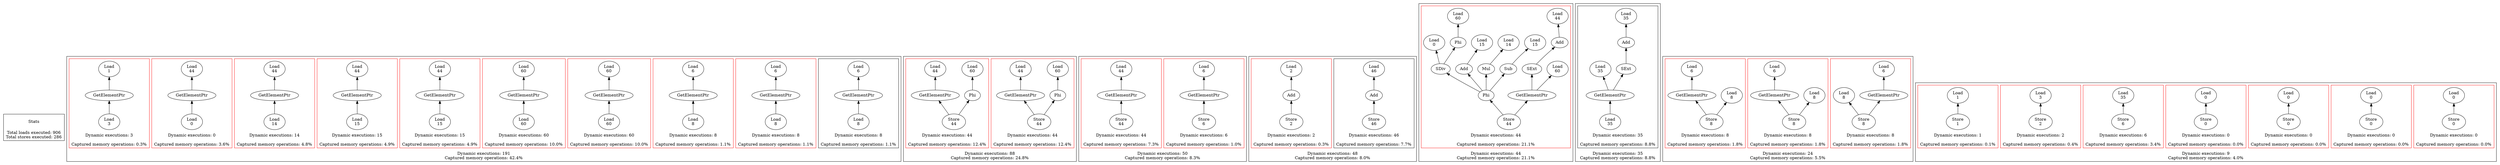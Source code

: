 strict digraph {
rankdir=BT
subgraph {
Stats [shape=plaintext]
cluster=true
label="Total loads executed: 906\nTotal stores executed: 286"
}
subgraph {
subgraph {
{
rank=min
"0_0_209" [label="Load\n8"]
}
"0_0_208" [label="GetElementPtr"]
"0_0_209" -> "0_0_208"
"0_0_202" [label="Load\n6"]
"0_0_208" -> "0_0_202"
cluster=true
label="Dynamic executions: 8\n\nCaptured memory operations: 1.1%"
}
subgraph {
"0_1_212" [label="GetElementPtr"]
"0_1_202" [label="Load\n6"]
"0_1_212" -> "0_1_202"
{
rank=min
"0_1_213" [label="Load\n8"]
}
"0_1_213" -> "0_1_212"
cluster=true
label="Dynamic executions: 8\n\nCaptured memory operations: 1.1%"
color=red
}
subgraph {
{
rank=min
"0_2_217" [label="Load\n8"]
}
"0_2_216" [label="GetElementPtr"]
"0_2_217" -> "0_2_216"
"0_2_202" [label="Load\n6"]
"0_2_216" -> "0_2_202"
cluster=true
label="Dynamic executions: 8\n\nCaptured memory operations: 1.1%"
color=red
}
subgraph {
{
rank=min
"0_3_257" [label="Load\n60"]
}
"0_3_256" [label="GetElementPtr"]
"0_3_257" -> "0_3_256"
"0_3_255" [label="Load\n60"]
"0_3_256" -> "0_3_255"
cluster=true
label="Dynamic executions: 60\n\nCaptured memory operations: 10.0%"
color=red
}
subgraph {
"0_4_258" [label="GetElementPtr"]
"0_4_255" [label="Load\n60"]
"0_4_258" -> "0_4_255"
{
rank=min
"0_4_259" [label="Load\n60"]
}
"0_4_259" -> "0_4_258"
cluster=true
label="Dynamic executions: 60\n\nCaptured memory operations: 10.0%"
color=red
}
subgraph {
"0_5_288" [label="GetElementPtr"]
"0_5_280" [label="Load\n44"]
"0_5_288" -> "0_5_280"
{
rank=min
"0_5_289" [label="Load\n15"]
}
"0_5_289" -> "0_5_288"
cluster=true
label="Dynamic executions: 15\n\nCaptured memory operations: 4.9%"
color=red
}
subgraph {
"0_6_292" [label="GetElementPtr"]
"0_6_280" [label="Load\n44"]
"0_6_292" -> "0_6_280"
{
rank=min
"0_6_293" [label="Load\n15"]
}
"0_6_293" -> "0_6_292"
cluster=true
label="Dynamic executions: 15\n\nCaptured memory operations: 4.9%"
color=red
}
subgraph {
{
rank=min
"0_7_297" [label="Load\n14"]
}
"0_7_296" [label="GetElementPtr"]
"0_7_297" -> "0_7_296"
"0_7_280" [label="Load\n44"]
"0_7_296" -> "0_7_280"
cluster=true
label="Dynamic executions: 14\n\nCaptured memory operations: 4.8%"
color=red
}
subgraph {
"0_8_300" [label="GetElementPtr"]
"0_8_280" [label="Load\n44"]
"0_8_300" -> "0_8_280"
{
rank=min
"0_8_301" [label="Load\n0"]
}
"0_8_301" -> "0_8_300"
cluster=true
label="Dynamic executions: 0\n\nCaptured memory operations: 3.6%"
color=red
}
subgraph {
"0_9_335" [label="GetElementPtr"]
"0_9_329" [label="Load\n1"]
"0_9_335" -> "0_9_329"
{
rank=min
"0_9_336" [label="Load\n3"]
}
"0_9_336" -> "0_9_335"
cluster=true
label="Dynamic executions: 3\n\nCaptured memory operations: 0.3%"
color=red
}
cluster=true
label="Dynamic executions: 191\nCaptured memory operations: 42.4%"
}
subgraph {
subgraph {
{
rank=min
"1_0_282" [label="Store\n44"]
}
"1_0_281" [label="GetElementPtr"]
"1_0_282" -> "1_0_281"
"1_0_277" [label="Phi"]
"1_0_257" [label="Load\n60"]
"1_0_277" -> "1_0_257"
"1_0_282" -> "1_0_277"
"1_0_280" [label="Load\n44"]
"1_0_281" -> "1_0_280"
cluster=true
label="Dynamic executions: 44\n\nCaptured memory operations: 12.4%"
color=red
}
subgraph {
{
rank=min
"1_1_284" [label="Store\n44"]
}
"1_1_283" [label="GetElementPtr"]
"1_1_284" -> "1_1_283"
"1_1_278" [label="Phi"]
"1_1_284" -> "1_1_278"
"1_1_280" [label="Load\n44"]
"1_1_283" -> "1_1_280"
"1_1_259" [label="Load\n60"]
"1_1_278" -> "1_1_259"
cluster=true
label="Dynamic executions: 44\n\nCaptured memory operations: 12.4%"
color=red
}
cluster=true
label="Dynamic executions: 88\nCaptured memory operations: 24.8%"
}
subgraph {
subgraph {
{
rank=min
"2_0_225" [label="Store\n6"]
}
"2_0_224" [label="GetElementPtr"]
"2_0_225" -> "2_0_224"
"2_0_201" [label="Load\n6"]
"2_0_224" -> "2_0_201"
cluster=true
label="Dynamic executions: 6\n\nCaptured memory operations: 1.0%"
color=red
}
subgraph {
{
rank=min
"2_1_286" [label="Store\n44"]
}
"2_1_285" [label="GetElementPtr"]
"2_1_286" -> "2_1_285"
"2_1_280" [label="Load\n44"]
"2_1_285" -> "2_1_280"
cluster=true
label="Dynamic executions: 44\n\nCaptured memory operations: 7.3%"
color=red
}
cluster=true
label="Dynamic executions: 50\nCaptured memory operations: 8.3%"
}
subgraph {
subgraph {
{
rank=min
"3_0_177" [label="Store\n46"]
}
"3_0_176" [label="Add"]
"3_0_177" -> "3_0_176"
"3_0_175" [label="Load\n46"]
"3_0_176" -> "3_0_175"
cluster=true
label="Dynamic executions: 46\n\nCaptured memory operations: 7.7%"
}
subgraph {
{
rank=min
"3_1_364" [label="Store\n2"]
}
"3_1_363" [label="Add"]
"3_1_364" -> "3_1_363"
"3_1_362" [label="Load\n2"]
"3_1_363" -> "3_1_362"
cluster=true
label="Dynamic executions: 2\n\nCaptured memory operations: 0.3%"
color=red
}
cluster=true
label="Dynamic executions: 48\nCaptured memory operations: 8.0%"
}
subgraph {
subgraph {
"4_0_302" [label="SDiv"]
"4_0_301" [label="Load\n0"]
"4_0_302" -> "4_0_301"
"4_0_290" [label="Add"]
"4_0_289" [label="Load\n15"]
"4_0_290" -> "4_0_289"
"4_0_304" [label="Phi"]
"4_0_304" -> "4_0_302"
"4_0_308" [label="GetElementPtr"]
"4_0_307" [label="SExt"]
"4_0_308" -> "4_0_307"
"4_0_306" [label="Add"]
"4_0_305" [label="Load\n44"]
"4_0_306" -> "4_0_305"
"4_0_304" -> "4_0_290"
"4_0_298" [label="Mul"]
"4_0_304" -> "4_0_298"
"4_0_277" [label="Phi"]
"4_0_302" -> "4_0_277"
"4_0_307" -> "4_0_306"
"4_0_297" [label="Load\n14"]
"4_0_298" -> "4_0_297"
"4_0_257" [label="Load\n60"]
"4_0_277" -> "4_0_257"
"4_0_255" [label="Load\n60"]
"4_0_308" -> "4_0_255"
{
rank=min
"4_0_309" [label="Store\n44"]
}
"4_0_309" -> "4_0_304"
"4_0_294" [label="Sub"]
"4_0_293" [label="Load\n15"]
"4_0_294" -> "4_0_293"
"4_0_309" -> "4_0_308"
"4_0_304" -> "4_0_294"
cluster=true
label="Dynamic executions: 44\n\nCaptured memory operations: 21.1%"
color=red
}
cluster=true
label="Dynamic executions: 44\nCaptured memory operations: 21.1%"
}
subgraph {
subgraph {
{
rank=min
"5_0_190" [label="Load\n35"]
}
"5_0_189" [label="GetElementPtr"]
"5_0_190" -> "5_0_189"
"5_0_187" [label="Add"]
"5_0_185" [label="Load\n35"]
"5_0_187" -> "5_0_185"
"5_0_184" [label="Load\n35"]
"5_0_189" -> "5_0_184"
"5_0_188" [label="SExt"]
"5_0_188" -> "5_0_187"
"5_0_189" -> "5_0_188"
cluster=true
label="Dynamic executions: 35\n\nCaptured memory operations: 8.8%"
}
cluster=true
label="Dynamic executions: 35\nCaptured memory operations: 8.8%"
}
subgraph {
subgraph {
{
rank=min
"6_0_211" [label="Store\n8"]
}
"6_0_209" [label="Load\n8"]
"6_0_211" -> "6_0_209"
"6_0_210" [label="GetElementPtr"]
"6_0_201" [label="Load\n6"]
"6_0_210" -> "6_0_201"
"6_0_211" -> "6_0_210"
cluster=true
label="Dynamic executions: 8\n\nCaptured memory operations: 1.8%"
color=red
}
subgraph {
{
rank=min
"6_1_215" [label="Store\n8"]
}
"6_1_214" [label="GetElementPtr"]
"6_1_215" -> "6_1_214"
"6_1_201" [label="Load\n6"]
"6_1_214" -> "6_1_201"
"6_1_213" [label="Load\n8"]
"6_1_215" -> "6_1_213"
cluster=true
label="Dynamic executions: 8\n\nCaptured memory operations: 1.8%"
color=red
}
subgraph {
"6_2_218" [label="GetElementPtr"]
"6_2_201" [label="Load\n6"]
"6_2_218" -> "6_2_201"
{
rank=min
"6_2_219" [label="Store\n8"]
}
"6_2_219" -> "6_2_218"
"6_2_217" [label="Load\n8"]
"6_2_219" -> "6_2_217"
cluster=true
label="Dynamic executions: 8\n\nCaptured memory operations: 1.8%"
color=red
}
cluster=true
label="Dynamic executions: 24\nCaptured memory operations: 5.5%"
}
subgraph {
subgraph {
{
rank=min
"7_0_26" [label="Store\n0"]
}
"7_0_24" [label="Load\n0"]
"7_0_26" -> "7_0_24"
cluster=true
label="Dynamic executions: 0\n\nCaptured memory operations: 0.0%"
color=red
}
subgraph {
{
rank=min
"7_1_50" [label="Store\n0"]
}
"7_1_48" [label="Load\n0"]
"7_1_50" -> "7_1_48"
cluster=true
label="Dynamic executions: 0\n\nCaptured memory operations: 0.0%"
color=red
}
subgraph {
{
rank=min
"7_2_54" [label="Store\n0"]
}
"7_2_52" [label="Load\n0"]
"7_2_54" -> "7_2_52"
cluster=true
label="Dynamic executions: 0\n\nCaptured memory operations: 0.0%"
color=red
}
subgraph {
{
rank=min
"7_3_58" [label="Store\n0"]
}
"7_3_56" [label="Load\n0"]
"7_3_58" -> "7_3_56"
cluster=true
label="Dynamic executions: 0\n\nCaptured memory operations: 0.0%"
color=red
}
subgraph {
{
rank=min
"7_4_199" [label="Store\n6"]
}
"7_4_190" [label="Load\n35"]
"7_4_199" -> "7_4_190"
cluster=true
label="Dynamic executions: 6\n\nCaptured memory operations: 3.4%"
color=red
}
subgraph {
{
rank=min
"7_5_343" [label="Store\n2"]
}
"7_5_336" [label="Load\n3"]
"7_5_343" -> "7_5_336"
cluster=true
label="Dynamic executions: 2\n\nCaptured memory operations: 0.4%"
color=red
}
subgraph {
{
rank=min
"7_6_404" [label="Store\n1"]
}
"7_6_403" [label="Load\n1"]
"7_6_404" -> "7_6_403"
cluster=true
label="Dynamic executions: 1\n\nCaptured memory operations: 0.1%"
color=red
}
cluster=true
label="Dynamic executions: 9\nCaptured memory operations: 4.0%"
}
}
